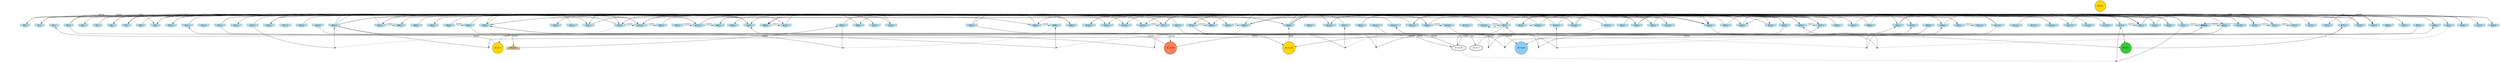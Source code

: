 digraph G {
node[shape = circle]
rankInputs [style = invisible]
rankOutputs [style = invisible]
rankInputs -> rankOutputs [color=invis]
0 [label="#0:1", style = filled, shape = invhouse, color=lightblue]
1 [label="#1:1", style = filled, shape = invhouse, color=lightblue]
2 [label="#2:1", style = filled, shape = invhouse, color=lightblue]
3 [label="#3:1", style = filled, shape = invhouse, color=lightblue]
4 [label="#4:1", style = filled, shape = invhouse, color=lightblue]
5 [label="#5:1", style = filled, shape = invhouse, color=lightblue]
6 [label="#6:1", style = filled, shape = invhouse, color=lightblue]
7 [label="#7:1", style = filled, shape = invhouse, color=lightblue]
8 [label="#8:1", style = filled, shape = invhouse, color=lightblue]
9 [label="#9:1", style = filled, shape = invhouse, color=lightblue]
10 [label="#10:1", style = filled, shape = invhouse, color=lightblue]
11 [label="#11:1", style = filled, shape = invhouse, color=lightblue]
12 [label="#12:1", style = filled, shape = invhouse, color=lightblue]
13 [label="#13:1", style = filled, shape = invhouse, color=lightblue]
14 [label="#14:1", style = filled, shape = invhouse, color=lightblue]
15 [label="#15:1", style = filled, shape = invhouse, color=lightblue]
16 [label="#16:1", style = filled, shape = invhouse, color=lightblue]
17 [label="#17:1", style = filled, shape = invhouse, color=lightblue]
18 [label="#18:1", style = filled, shape = invhouse, color=lightblue]
19 [label="#19:1", style = filled, shape = invhouse, color=lightblue]
20 [label="#20:1", style = filled, shape = invhouse, color=lightblue]
21 [label="#21:1", style = filled, shape = invhouse, color=lightblue]
22 [label="#22:1", style = filled, shape = invhouse, color=lightblue]
23 [label="#23:1", style = filled, shape = invhouse, color=lightblue]
24 [label="#24:1", style = filled, shape = invhouse, color=lightblue]
25 [label="#25:1", style = filled, shape = invhouse, color=lightblue]
26 [label="#26:1", style = filled, shape = invhouse, color=lightblue]
27 [label="#27:1", style = filled, shape = invhouse, color=lightblue]
28 [label="#28:1", style = filled, shape = invhouse, color=lightblue]
29 [label="#29:1", style = filled, shape = invhouse, color=lightblue]
30 [label="#30:1", style = filled, shape = invhouse, color=lightblue]
31 [label="#31:1", style = filled, shape = invhouse, color=lightblue]
32 [label="#32:1", style = filled, shape = invhouse, color=lightblue]
33 [label="#33:1", style = filled, shape = invhouse, color=lightblue]
34 [label="#34:1", style = filled, shape = invhouse, color=lightblue]
35 [label="#35:1", style = filled, shape = invhouse, color=lightblue]
36 [label="#36:1", style = filled, shape = invhouse, color=lightblue]
37 [label="#37:1", style = filled, shape = invhouse, color=lightblue]
38 [label="#38:1", style = filled, shape = invhouse, color=lightblue]
39 [label="#39:1", style = filled, shape = invhouse, color=lightblue]
40 [label="#40:1", style = filled, shape = invhouse, color=lightblue]
41 [label="#41:1", style = filled, shape = invhouse, color=lightblue]
42 [label="#42:1", style = filled, shape = invhouse, color=lightblue]
43 [label="#43:1", style = filled, shape = invhouse, color=lightblue]
44 [label="#44:1", style = filled, shape = invhouse, color=lightblue]
45 [label="#45:1", style = filled, shape = invhouse, color=lightblue]
46 [label="#46:1", style = filled, shape = invhouse, color=lightblue]
47 [label="#47:1", style = filled, shape = invhouse, color=lightblue]
48 [label="#48:1", style = filled, shape = invhouse, color=lightblue]
49 [label="#49:1", style = filled, shape = invhouse, color=lightblue]
50 [label="#50:1", style = filled, shape = invhouse, color=lightblue]
51 [label="#51:1", style = filled, shape = invhouse, color=lightblue]
52 [label="#52:1", style = filled, shape = invhouse, color=lightblue]
53 [label="#53:1", style = filled, shape = invhouse, color=lightblue]
54 [label="#54:1", style = filled, shape = invhouse, color=lightblue]
55 [label="#55:1", style = filled, shape = invhouse, color=lightblue]
56 [label="#56:1", style = filled, shape = invhouse, color=lightblue]
57 [label="#57:1", style = filled, shape = invhouse, color=lightblue]
58 [label="#58:1", style = filled, shape = invhouse, color=lightblue]
59 [label="#59:1", style = filled, shape = invhouse, color=lightblue]
60 [label="#60:1", style = filled, shape = invhouse, color=lightblue]
61 [label="#61:1", style = filled, shape = invhouse, color=lightblue]
62 [label="#62:1", style = filled, shape = invhouse, color=lightblue]
63 [label="#63:1", style = filled, shape = invhouse, color=lightblue]
64 [label="#64:1", style = filled, shape = invhouse, color=lightblue]
65 [label="#65:1", style = filled, shape = invhouse, color=lightblue]
66 [label="#66:1", style = filled, shape = invhouse, color=lightblue]
67 [label="#67:1", style = filled, shape = invhouse, color=lightblue]
68 [label="#68:1", style = filled, shape = invhouse, color=lightblue]
69 [label="#69:1", style = filled, shape = invhouse, color=lightblue]
70 [label="#70:1", style = filled, shape = invhouse, color=lightblue]
71 [label="#71:1", style = filled, shape = invhouse, color=lightblue]
72 [label="#72:1", style = filled, shape = invhouse, color=lightblue]
73 [label="#73:1", style = filled, shape = invhouse, color=lightblue]
74 [label="#74:1", style = filled, shape = invhouse, color=lightblue]
75 [label="#75:1", style = filled, shape = invhouse, color=lightblue]
76 [label="#76:1", style = filled, shape = invhouse, color=lightblue]
77 [label="#77:1", style = filled, shape = invhouse, color=lightblue]
78 [label="#78:1", style = filled, shape = invhouse, color=lightblue]
79 [label="#79:1", style = filled, shape = invhouse, color=lightblue]
80 [label="#80:1", style = filled, shape = invhouse, color=lightblue]
81 [label="#81:1", style = filled, shape = invhouse, color=lightblue]
82 [label="#82:1", style = filled, shape = invhouse, color=lightblue]
83 [label="#83:1", style = filled, shape = invhouse, color=lightblue]
84 [label="#84:1", style = filled, shape = invhouse, color=lightblue]
85 [label="#85:1", style = filled, shape = invhouse, color=lightblue]
86 [label="#86:1", style = filled, shape = invhouse, color=lightblue]
87 [label="#87:1", style = filled, shape = invhouse, color=lightblue]
88 [label="#88:1", style = filled, shape = invhouse, color=lightblue]
89 [label="#89:1", style = filled, shape = invhouse, color=lightblue]
90 [label="#90:1", style = filled, shape = invhouse, color=lightblue]
91 [label="#91:1", style = filled, shape = invhouse, color=lightblue]
92 [label="#92:1", style = filled, shape = invhouse, color=lightblue]
93 [label="#93:1", style = filled, shape = invhouse, color=lightblue]
94 [label="#94:1", style = filled, shape = invhouse, color=lightblue]
95 [label="#95:1", style = filled, shape = invhouse, color=lightblue]
96 [label="#96:1", style = filled, shape = invhouse, color=lightblue]
97 [label="#97:1", style = filled, shape = invhouse, color=lightblue]
98 [label="#98:1", style = filled, shape = invhouse, color=lightblue]
99 [label="#99:1", style = filled, shape = invhouse, color=lightblue]
100 [label="#100:1", style = filled, shape = invhouse, color=lightblue]
101 [label="#101:1", style = filled, shape = invhouse, color=lightblue]
102 [label="#102:1", style = filled, shape = invhouse, color=lightblue]
103 [label="#103:1", style = filled, shape = invhouse, color=lightblue]
104 [label="#104:1", style = filled, shape = invhouse, color=lightblue]
105 [label="#105:1", style = filled, shape = invhouse, color=lightblue]
106 [label="#106:1", style = filled, shape = invhouse, color=lightblue]
107 [label="#107:1", style = filled, shape = invhouse, color=lightblue]
108 [label="#108:1", style = filled, shape = invhouse, color=lightblue]
109 [label="#109:1", style = filled, shape = invhouse, color=lightblue]
110 [label="#110:1", style = filled, shape = invhouse, color=lightblue]
111 [label="#111:1", style = filled, shape = invhouse, color=lightblue]
112 [label="#112:1", style = filled, shape = invhouse, color=lightblue]
113 [label="#113:1", style = filled, shape = invhouse, color=lightblue]
114 [label="#114:1", style = filled, shape = invhouse, color=lightblue]
115 [label="#115:1", style = filled, shape = invhouse, color=lightblue]
116 [label="#116:1", style = filled, shape = invhouse, color=lightblue]
117 [label="#117:1", style = filled, shape = invhouse, color=lightblue]
118 [label="#118:1", style = filled, shape = invhouse, color=lightblue]
119 [label="#119:1", style = filled, shape = invhouse, color=lightblue]
120 [label="#120:1", style = filled, shape = invhouse, color=lightblue]
121 [label="#121:1", style = filled, shape = invhouse, color=lightblue]
122 [label="#122:1", style = filled, shape = invhouse, color=lightblue]
123 [label="#123:1", style = filled, shape = invhouse, color=lightblue]
124 [label="#124:1", style = filled, shape = invhouse, color=lightblue]
125 [label="#125:1", style = filled, shape = invhouse, color=lightblue]
126 [label="#126:1", style = filled, shape = invhouse, color=lightblue]
127 [label="#127:1", style = filled, shape = invhouse, color=lightblue]
128 [label="#128:1", style = filled, shape = house, color=tan]
129 [label="#129:7", style = filled, fillcolor = gold]
130 [label="#130:49", style = filled, fillcolor = lightskyblue]
131 [label="#131:49", style = filled, fillcolor = gold]
132 [label="#132:1", style = filled, fillcolor = gold]
133 [label="#133:49", style = filled, fillcolor = coral]
134 [label="#134:49", shape = doubleoctagon]
135 [label="#135:7", shape = doubleoctagon]
136 [label="#136:1", style = filled, fillcolor=limegreen]
28 -> 128 [label = "65535"]
84 -> 28 [label = "65535"]
39 -> 95 [label = "65535"]
138 [shape = point]
48 -> 138 [style = dashed]
65 -> 138 [dir = none]
138 -> 11
87 -> 64 [label = "65535"]
139 [shape = point]
103 -> 139 [style = dashed]
15 -> 139 [dir = none]
139 -> 20
57 -> 45 [label = "65535"]
55 -> 48 [label = "65535"]
20 -> 57 [label = "65535"]
15 -> 45 [label = "65535"]
133 -> 57 [label = "65535"]
52 -> 56 [label = "65535"]
110 -> 77 [label = "65535"]
11 -> 111 [label = "65535"]
21 -> 81 [label = "65535"]
111 -> 95 [label = "65535"]
5 -> 99 [label = "65535"]
105 -> 123 [label = "65535"]
24 -> 70 [label = "65535"]
116 -> 1 [label = "65535"]
129 -> 2 [label = "65535"]
69 -> 130 [label = "65535"]
43 -> 111 [label = "65535"]
71 -> 72 [label = "65535"]
92 -> 103 [label = "65535"]
86 -> 101 [label = "65535"]
95 -> 112 [label = "65535"]
69 -> 131 [label = "65535"]
3 -> 70 [label = "65535"]
13 -> 65 [label = "65535"]
106 -> 71 [label = "65535"]
103 -> 77 [label = "65535"]
140 [shape = point]
63 -> 140 [style = dashed]
13 -> 140 [dir = none]
140 -> 98
0 -> 59 [label = "65535"]
54 -> 83 [label = "65535"]
1 -> 89 [label = "65535"]
84 -> 73 [label = "65535"]
55 -> 108 [label = "65535"]
65 -> 29 [label = "65535"]
117 -> 55 [label = "65535"]
90 -> 62 [label = "65535"]
10 -> 34 [label = "65535"]
60 -> 92 [label = "65535"]
86 -> 119 [label = "65535"]
36 -> 81 [label = "65535"]
59 -> 61 [label = "65535"]
70 -> 71 [label = "65535"]
132 -> 85 [label = "65535"]
47 -> 9 [label = "65535"]
42 -> 97 [label = "65535"]
127 -> 6 [label = "65535"]
104 -> 4 [label = "65535"]
94 -> 118 [label = "65535"]
49 -> 76 [label = "65535"]
82 -> 102 [label = "65535"]
13 -> 117 [label = "65535"]
109 -> 108 [label = "65535"]
31 -> 0 [label = "65535"]
99 -> 44 [label = "65535"]
111 -> 38 [label = "65535"]
134 -> 29 [label = "65535"]
3 -> 134 [label = "65535"]
29 -> 127 [label = "65535"]
141 [shape = point]
134 -> 141 [style = dashed]
55 -> 141 [dir = none]
141 -> 53
35 -> 27 [label = "65535"]
72 -> 36 [label = "65535"]
142 [shape = point]
41 -> 142 [style = dashed]
124 -> 142 [dir = none]
142 -> 66
111 -> 85 [label = "65535"]
143 [shape = point]
33 -> 143 [style = dashed]
20 -> 143 [dir = none]
143 -> 75
55 -> 23 [label = "65535"]
113 -> 64 [label = "65535"]
49 -> 120 [label = "65535"]
107 -> 120 [label = "65535"]
128 -> 35 [label = "65535"]
62 -> 100 [label = "65535"]
122 -> 130 [label = "65535"]
29 -> 62 [label = "65535"]
63 -> 22 [label = "65535"]
22 -> 123 [label = "65535"]
144 [shape = point]
121 -> 144 [style = dashed]
19 -> 144 [dir = none]
144 -> 61
85 -> 40 [label = "65535"]
145 [shape = point]
96 -> 145 [style = dashed]
78 -> 145 [dir = none]
145 -> 105
56 -> 40 [label = "65535"]
33 -> 110 [label = "65535"]
35 -> 67 [label = "65535"]
49 -> 69 [label = "8191"]
3 -> 88 [label = "65535"]
146 [shape = point]
47 -> 146 [style = dashed]
113 -> 146 [dir = none]
146 -> 122
120 -> 97 [label = "65535"]
61 -> 93 [label = "65535"]
147 [shape = point]
107 -> 147 [style = dashed]
47 -> 147 [dir = none]
147 -> 51
134 -> 108 [label = "8191"]
18 -> 106 [label = "1023"]
20 -> 54 [label = "65535"]
33 -> 16 [label = "2047"]
66 -> 110 [label = "65535"]
8 -> 66 [label = "65535"]
148 [shape = point]
23 -> 148 [style = dashed]
78 -> 148 [dir = none]
148 -> 80
127 -> 100 [label = "65535"]
3 -> 110 [label = "65535"]
38 -> 32 [label = "65535"]
63 -> 16 [label = "65535"]
16 -> 86 [label = "65535"]
105 -> 86 [label = "65535"]
52 -> 56 [label = "65535"]
0 -> 109 [label = "65535"]
131 -> 49 [label = "8191"]
64 -> 91 [label = "65535"]
149 [shape = point]
104 -> 149 [style = dashed]
68 -> 149 [dir = none]
149 -> 23
49 -> 10 [label = "65535"]
86 -> 41 [label = "65535"]
23 -> 33 [label = "65535"]
23 -> 129 [label = "32767"]
78 -> 88 [label = "65535"]
33 -> 71 [label = "511"]
65 -> 48 [label = "65535"]
110 -> 90 [label = "65535"]
9 -> 57 [label = "65535"]
135 -> 67 [label = "65535"]
121 -> 135 [label = "511"]
150 [shape = point]
98 -> 150 [style = dashed]
35 -> 150 [dir = none]
150 -> 29
54 -> 70 [label = "65535"]
91 -> 26 [label = "4095"]
40 -> 98 [label = "65535"]
20 -> 116 [label = "65535"]
90 -> 124 [label = "65535"]
107 -> 78 [label = "65535"]
116 -> 29 [label = "65535"]
9 -> 110 [label = "65535"]
114 -> 53 [label = "127"]
21 -> 33 [label = "511"]
110 -> 42 [label = "65535"]
39 -> 133 [label = "65535"]
40 -> 46 [label = "127"]
45 -> 7 [label = "127"]
5 -> 49 [label = "127"]
77 -> 90 [label = "127"]
20 -> 103 [label = "65535"]
151 [shape = point]
78 -> 151 [style = dashed]
79 -> 151 [dir = none]
151 -> 94
46 -> 34 [label = "65535"]
21 -> 14 [label = "255"]
89 -> 48 [label = "63"]
11 -> 88 [label = "65535"]
106 -> 87 [label = "31"]
123 -> 88 [label = "3"]
76 -> 74 [label = "63"]
13 -> 87 [label = "65535"]
110 -> 101 [label = "63"]
34 -> 37 [label = "31"]
61 -> 94 [label = "65535"]
6 -> 92 [label = "65535"]
51 -> 78 [label = "65535"]
23 -> 126 [label = "63"]
58 -> 30 [label = "127"]
25 -> 62 [label = "63"]
1 -> 45 [label = "65535"]
108 -> 69 [label = "65535"]
104 -> 62 [label = "15"]
113 -> 21 [label = "65535"]
91 -> 26 [label = "1023"]
60 -> 100 [label = "63"]
7 -> 9 [label = "255"]
58 -> 77 [label = "65535"]
75 -> 103 [label = "65535"]
126 -> 23 [label = "65535"]
83 -> 80 [label = "3"]
126 -> 102 [label = "1"]
28 -> 76 [label = "63"]
75 -> 24 [label = "65535"]
39 -> 106 [label = "65535"]
24 -> 104 [label = "3"]
133 -> 45 [label = "65535"]
136 -> 75 [label = "1"]
53 -> 136 [label = "3"]
32 -> 66 [label = "7"]
62 -> 136 [label = "1"]
68 -> 134 [label = "15"]
7 -> 111 [label = "15"]
122 -> 10 [label = "3"]
75 -> 93 [label = "65535"]
48 -> 91 [label = "1"]
53 -> 91 [label = "65535"]
66 -> 57 [label = "65535"]
20 -> 32 [label = "1"]
49 -> 59 [label = "65535"]
20 -> 131 [label = "1"]
102 -> 46 [label = "65535"]
{
	rank = same
	rankdir = TB
	rankInputs -> 0 -> 1 -> 2 -> 3 -> 4 -> 5 -> 6 -> 7 -> 8 -> 9 -> 10 -> 11 -> 12 -> 13 -> 14 -> 15 -> 16 -> 17 -> 18 -> 19 -> 20 -> 21 -> 22 -> 23 -> 24 -> 25 -> 26 -> 27 -> 28 -> 29 -> 30 -> 31 -> 32 -> 33 -> 34 -> 35 -> 36 -> 37 -> 38 -> 39 -> 40 -> 41 -> 42 -> 43 -> 44 -> 45 -> 46 -> 47 -> 48 -> 49 -> 50 -> 51 -> 52 -> 53 -> 54 -> 55 -> 56 -> 57 -> 58 -> 59 -> 60 -> 61 -> 62 -> 63 -> 64 -> 65 -> 66 -> 67 -> 68 -> 69 -> 70 -> 71 -> 72 -> 73 -> 74 -> 75 -> 76 -> 77 -> 78 -> 79 -> 80 -> 81 -> 82 -> 83 -> 84 -> 85 -> 86 -> 87 -> 88 -> 89 -> 90 -> 91 -> 92 -> 93 -> 94 -> 95 -> 96 -> 97 -> 98 -> 99 -> 100 -> 101 -> 102 -> 103 -> 104 -> 105 -> 106 -> 107 -> 108 -> 109 -> 110 -> 111 -> 112 -> 113 -> 114 -> 115 -> 116 -> 117 -> 118 -> 119 -> 120 -> 121 -> 122 -> 123 -> 124 -> 125 -> 126 -> 127 [style = invis]
}
{
	rank = same
	rankdir = TB
	rankOutputs -> 128 [style = invis]
}
}
